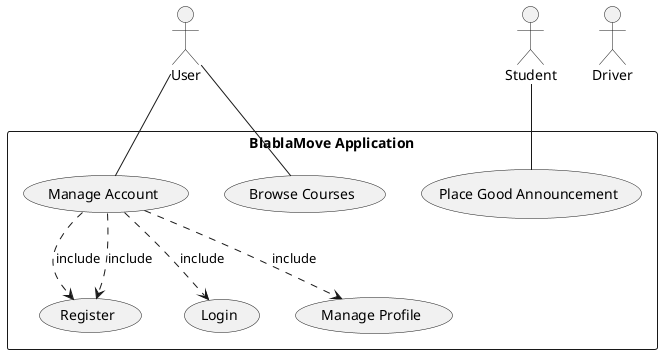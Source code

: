 @startuml useCase
actor User as user
actor Student as student
actor Driver as driver

rectangle "BlablaMove Application" {    
  (Manage Account) as (manageAcc)
  
  student -- (Place Good Announcement)
  (manageAcc) -.> (Register) : include

  user -- (manageAcc)
  (manageAcc) -.> (Register) : include
  (manageAcc) -.> (Login) : include
  (manageAcc) -.> (Manage Profile) : include

  user -- (Browse Courses)
}

@enduml